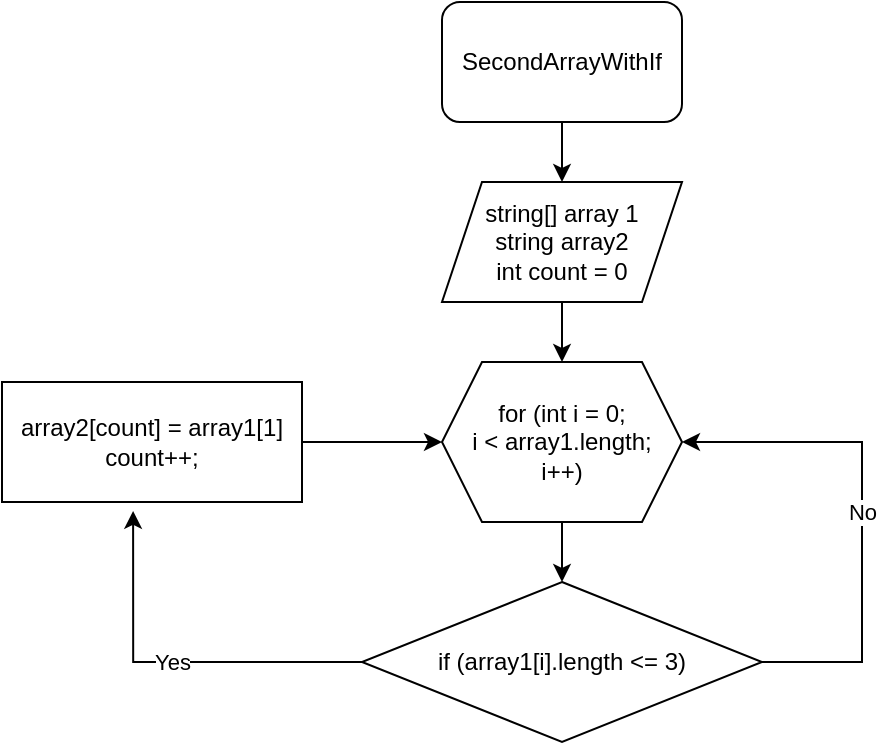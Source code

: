 <mxfile version="20.8.16" type="device"><diagram name="Страница 1" id="cT1TinJFciS1OqznDywG"><mxGraphModel dx="1688" dy="705" grid="1" gridSize="10" guides="1" tooltips="1" connect="1" arrows="1" fold="1" page="1" pageScale="1" pageWidth="1200" pageHeight="1600" math="0" shadow="0"><root><mxCell id="0"/><mxCell id="1" parent="0"/><mxCell id="JihX7VlaiR0U1ciq4Lbq-2" style="edgeStyle=orthogonalEdgeStyle;rounded=0;orthogonalLoop=1;jettySize=auto;html=1;" edge="1" parent="1" source="JihX7VlaiR0U1ciq4Lbq-1"><mxGeometry relative="1" as="geometry"><mxPoint x="210" y="190" as="targetPoint"/></mxGeometry></mxCell><mxCell id="JihX7VlaiR0U1ciq4Lbq-1" value="SecondArrayWithIf" style="rounded=1;whiteSpace=wrap;html=1;" vertex="1" parent="1"><mxGeometry x="150" y="100" width="120" height="60" as="geometry"/></mxCell><mxCell id="JihX7VlaiR0U1ciq4Lbq-4" style="edgeStyle=orthogonalEdgeStyle;rounded=0;orthogonalLoop=1;jettySize=auto;html=1;" edge="1" parent="1" source="JihX7VlaiR0U1ciq4Lbq-3"><mxGeometry relative="1" as="geometry"><mxPoint x="210" y="280" as="targetPoint"/></mxGeometry></mxCell><mxCell id="JihX7VlaiR0U1ciq4Lbq-3" value="string[] array 1&lt;br&gt;string array2&lt;br&gt;int count = 0" style="shape=parallelogram;perimeter=parallelogramPerimeter;whiteSpace=wrap;html=1;fixedSize=1;" vertex="1" parent="1"><mxGeometry x="150" y="190" width="120" height="60" as="geometry"/></mxCell><mxCell id="JihX7VlaiR0U1ciq4Lbq-6" style="edgeStyle=orthogonalEdgeStyle;rounded=0;orthogonalLoop=1;jettySize=auto;html=1;entryX=0.5;entryY=0;entryDx=0;entryDy=0;" edge="1" parent="1" source="JihX7VlaiR0U1ciq4Lbq-5" target="JihX7VlaiR0U1ciq4Lbq-7"><mxGeometry relative="1" as="geometry"><mxPoint x="210" y="400" as="targetPoint"/></mxGeometry></mxCell><mxCell id="JihX7VlaiR0U1ciq4Lbq-5" value="for (int i = 0;&lt;br&gt;i &amp;lt; array1.length;&lt;br&gt;i++)" style="shape=hexagon;perimeter=hexagonPerimeter2;whiteSpace=wrap;html=1;fixedSize=1;" vertex="1" parent="1"><mxGeometry x="150" y="280" width="120" height="80" as="geometry"/></mxCell><mxCell id="JihX7VlaiR0U1ciq4Lbq-11" value="Yes" style="edgeStyle=orthogonalEdgeStyle;rounded=0;orthogonalLoop=1;jettySize=auto;html=1;entryX=0.437;entryY=1.074;entryDx=0;entryDy=0;entryPerimeter=0;" edge="1" parent="1" source="JihX7VlaiR0U1ciq4Lbq-7" target="JihX7VlaiR0U1ciq4Lbq-8"><mxGeometry relative="1" as="geometry"><Array as="points"><mxPoint x="-4" y="430"/></Array></mxGeometry></mxCell><mxCell id="JihX7VlaiR0U1ciq4Lbq-12" value="No" style="edgeStyle=orthogonalEdgeStyle;rounded=0;orthogonalLoop=1;jettySize=auto;html=1;entryX=1;entryY=0.5;entryDx=0;entryDy=0;" edge="1" parent="1" source="JihX7VlaiR0U1ciq4Lbq-7" target="JihX7VlaiR0U1ciq4Lbq-5"><mxGeometry relative="1" as="geometry"><Array as="points"><mxPoint x="360" y="430"/><mxPoint x="360" y="320"/></Array></mxGeometry></mxCell><mxCell id="JihX7VlaiR0U1ciq4Lbq-7" value="if (array1[i].length &amp;lt;= 3)" style="rhombus;whiteSpace=wrap;html=1;" vertex="1" parent="1"><mxGeometry x="110" y="390" width="200" height="80" as="geometry"/></mxCell><mxCell id="JihX7VlaiR0U1ciq4Lbq-10" style="edgeStyle=orthogonalEdgeStyle;rounded=0;orthogonalLoop=1;jettySize=auto;html=1;entryX=0;entryY=0.5;entryDx=0;entryDy=0;" edge="1" parent="1" source="JihX7VlaiR0U1ciq4Lbq-8" target="JihX7VlaiR0U1ciq4Lbq-5"><mxGeometry relative="1" as="geometry"/></mxCell><mxCell id="JihX7VlaiR0U1ciq4Lbq-8" value="array2[count] = array1[1]&lt;br&gt;count++;" style="rounded=0;whiteSpace=wrap;html=1;" vertex="1" parent="1"><mxGeometry x="-70" y="290" width="150" height="60" as="geometry"/></mxCell></root></mxGraphModel></diagram></mxfile>